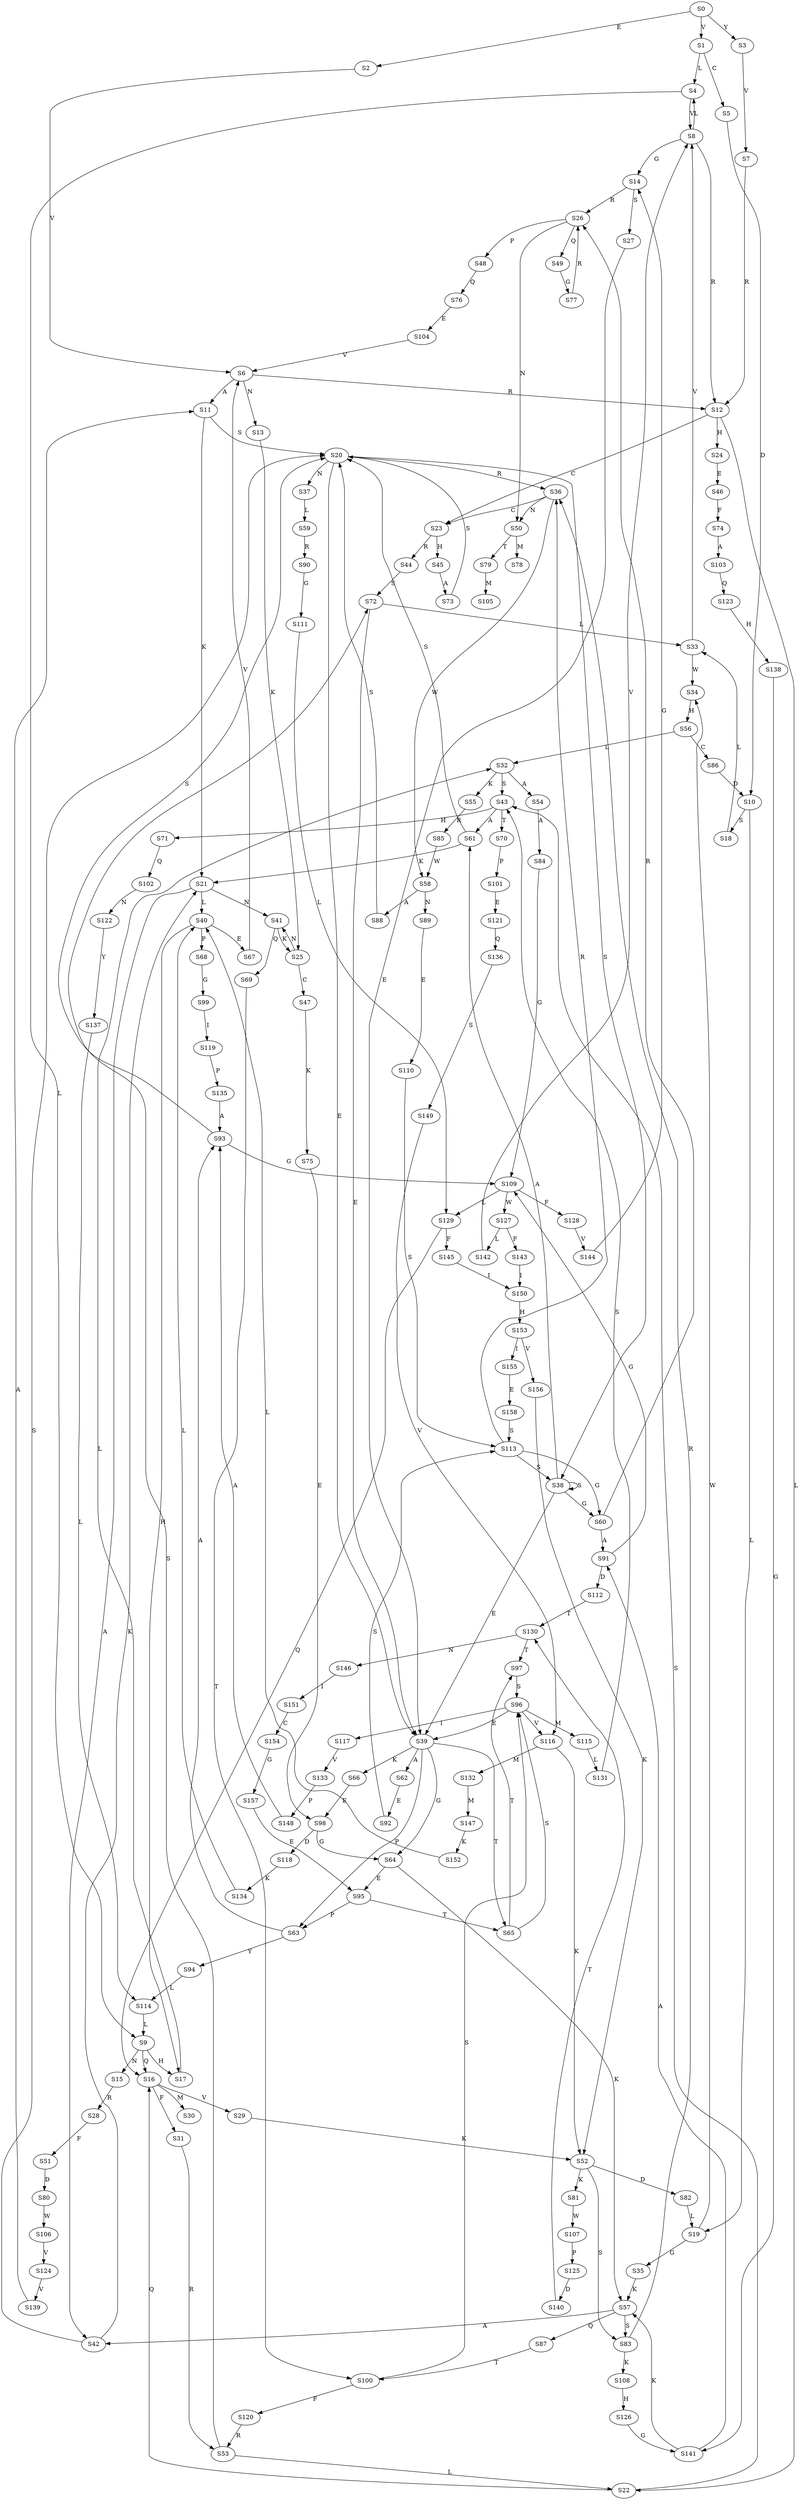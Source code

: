strict digraph  {
	S0 -> S1 [ label = V ];
	S0 -> S2 [ label = E ];
	S0 -> S3 [ label = Y ];
	S1 -> S4 [ label = L ];
	S1 -> S5 [ label = C ];
	S2 -> S6 [ label = V ];
	S3 -> S7 [ label = V ];
	S4 -> S8 [ label = V ];
	S4 -> S9 [ label = L ];
	S5 -> S10 [ label = D ];
	S6 -> S11 [ label = A ];
	S6 -> S12 [ label = R ];
	S6 -> S13 [ label = N ];
	S7 -> S12 [ label = R ];
	S8 -> S14 [ label = G ];
	S8 -> S4 [ label = L ];
	S8 -> S12 [ label = R ];
	S9 -> S15 [ label = N ];
	S9 -> S16 [ label = Q ];
	S9 -> S17 [ label = H ];
	S10 -> S18 [ label = S ];
	S10 -> S19 [ label = L ];
	S11 -> S20 [ label = S ];
	S11 -> S21 [ label = K ];
	S12 -> S22 [ label = L ];
	S12 -> S23 [ label = C ];
	S12 -> S24 [ label = H ];
	S13 -> S25 [ label = K ];
	S14 -> S26 [ label = R ];
	S14 -> S27 [ label = S ];
	S15 -> S28 [ label = R ];
	S16 -> S29 [ label = V ];
	S16 -> S30 [ label = M ];
	S16 -> S31 [ label = F ];
	S17 -> S32 [ label = L ];
	S18 -> S33 [ label = L ];
	S19 -> S34 [ label = W ];
	S19 -> S35 [ label = G ];
	S20 -> S36 [ label = R ];
	S20 -> S37 [ label = N ];
	S20 -> S38 [ label = S ];
	S20 -> S39 [ label = E ];
	S21 -> S40 [ label = L ];
	S21 -> S41 [ label = N ];
	S21 -> S42 [ label = A ];
	S22 -> S43 [ label = S ];
	S22 -> S16 [ label = Q ];
	S23 -> S44 [ label = R ];
	S23 -> S45 [ label = H ];
	S24 -> S46 [ label = E ];
	S25 -> S47 [ label = C ];
	S25 -> S41 [ label = N ];
	S26 -> S48 [ label = P ];
	S26 -> S49 [ label = Q ];
	S26 -> S50 [ label = N ];
	S27 -> S39 [ label = E ];
	S28 -> S51 [ label = F ];
	S29 -> S52 [ label = K ];
	S31 -> S53 [ label = R ];
	S32 -> S54 [ label = A ];
	S32 -> S43 [ label = S ];
	S32 -> S55 [ label = K ];
	S33 -> S34 [ label = W ];
	S33 -> S8 [ label = V ];
	S34 -> S56 [ label = H ];
	S35 -> S57 [ label = K ];
	S36 -> S58 [ label = W ];
	S36 -> S23 [ label = C ];
	S36 -> S50 [ label = N ];
	S37 -> S59 [ label = L ];
	S38 -> S60 [ label = G ];
	S38 -> S61 [ label = A ];
	S38 -> S39 [ label = E ];
	S38 -> S38 [ label = S ];
	S39 -> S62 [ label = A ];
	S39 -> S63 [ label = P ];
	S39 -> S64 [ label = G ];
	S39 -> S65 [ label = T ];
	S39 -> S66 [ label = K ];
	S40 -> S67 [ label = E ];
	S40 -> S68 [ label = P ];
	S40 -> S17 [ label = H ];
	S41 -> S69 [ label = Q ];
	S41 -> S25 [ label = K ];
	S42 -> S20 [ label = S ];
	S42 -> S21 [ label = K ];
	S43 -> S61 [ label = A ];
	S43 -> S70 [ label = T ];
	S43 -> S71 [ label = H ];
	S44 -> S72 [ label = S ];
	S45 -> S73 [ label = A ];
	S46 -> S74 [ label = F ];
	S47 -> S75 [ label = K ];
	S48 -> S76 [ label = Q ];
	S49 -> S77 [ label = G ];
	S50 -> S78 [ label = M ];
	S50 -> S79 [ label = T ];
	S51 -> S80 [ label = D ];
	S52 -> S81 [ label = K ];
	S52 -> S82 [ label = D ];
	S52 -> S83 [ label = S ];
	S53 -> S72 [ label = S ];
	S53 -> S22 [ label = L ];
	S54 -> S84 [ label = A ];
	S55 -> S85 [ label = R ];
	S56 -> S32 [ label = L ];
	S56 -> S86 [ label = C ];
	S57 -> S42 [ label = A ];
	S57 -> S87 [ label = Q ];
	S57 -> S83 [ label = S ];
	S58 -> S88 [ label = A ];
	S58 -> S89 [ label = N ];
	S59 -> S90 [ label = R ];
	S60 -> S26 [ label = R ];
	S60 -> S91 [ label = A ];
	S61 -> S21 [ label = K ];
	S61 -> S20 [ label = S ];
	S62 -> S92 [ label = E ];
	S63 -> S93 [ label = A ];
	S63 -> S94 [ label = Y ];
	S64 -> S95 [ label = E ];
	S64 -> S57 [ label = K ];
	S65 -> S96 [ label = S ];
	S65 -> S97 [ label = T ];
	S66 -> S98 [ label = E ];
	S67 -> S6 [ label = V ];
	S68 -> S99 [ label = G ];
	S69 -> S100 [ label = T ];
	S70 -> S101 [ label = P ];
	S71 -> S102 [ label = Q ];
	S72 -> S39 [ label = E ];
	S72 -> S33 [ label = L ];
	S73 -> S20 [ label = S ];
	S74 -> S103 [ label = A ];
	S75 -> S98 [ label = E ];
	S76 -> S104 [ label = E ];
	S77 -> S26 [ label = R ];
	S79 -> S105 [ label = M ];
	S80 -> S106 [ label = W ];
	S81 -> S107 [ label = W ];
	S82 -> S19 [ label = L ];
	S83 -> S36 [ label = R ];
	S83 -> S108 [ label = K ];
	S84 -> S109 [ label = G ];
	S85 -> S58 [ label = W ];
	S86 -> S10 [ label = D ];
	S87 -> S100 [ label = T ];
	S88 -> S20 [ label = S ];
	S89 -> S110 [ label = E ];
	S90 -> S111 [ label = G ];
	S91 -> S109 [ label = G ];
	S91 -> S112 [ label = D ];
	S92 -> S113 [ label = S ];
	S93 -> S109 [ label = G ];
	S93 -> S20 [ label = S ];
	S94 -> S114 [ label = L ];
	S95 -> S65 [ label = T ];
	S95 -> S63 [ label = P ];
	S96 -> S115 [ label = M ];
	S96 -> S39 [ label = E ];
	S96 -> S116 [ label = V ];
	S96 -> S117 [ label = I ];
	S97 -> S96 [ label = S ];
	S98 -> S118 [ label = D ];
	S98 -> S64 [ label = G ];
	S99 -> S119 [ label = I ];
	S100 -> S120 [ label = F ];
	S100 -> S96 [ label = S ];
	S101 -> S121 [ label = E ];
	S102 -> S122 [ label = N ];
	S103 -> S123 [ label = Q ];
	S104 -> S6 [ label = V ];
	S106 -> S124 [ label = V ];
	S107 -> S125 [ label = P ];
	S108 -> S126 [ label = H ];
	S109 -> S127 [ label = W ];
	S109 -> S128 [ label = F ];
	S109 -> S129 [ label = L ];
	S110 -> S113 [ label = S ];
	S111 -> S129 [ label = L ];
	S112 -> S130 [ label = T ];
	S113 -> S36 [ label = R ];
	S113 -> S60 [ label = G ];
	S113 -> S38 [ label = S ];
	S114 -> S9 [ label = L ];
	S115 -> S131 [ label = L ];
	S116 -> S132 [ label = M ];
	S116 -> S52 [ label = K ];
	S117 -> S133 [ label = V ];
	S118 -> S134 [ label = K ];
	S119 -> S135 [ label = P ];
	S120 -> S53 [ label = R ];
	S121 -> S136 [ label = Q ];
	S122 -> S137 [ label = Y ];
	S123 -> S138 [ label = H ];
	S124 -> S139 [ label = V ];
	S125 -> S140 [ label = D ];
	S126 -> S141 [ label = G ];
	S127 -> S142 [ label = L ];
	S127 -> S143 [ label = F ];
	S128 -> S144 [ label = V ];
	S129 -> S16 [ label = Q ];
	S129 -> S145 [ label = F ];
	S130 -> S97 [ label = T ];
	S130 -> S146 [ label = N ];
	S131 -> S43 [ label = S ];
	S132 -> S147 [ label = M ];
	S133 -> S148 [ label = P ];
	S134 -> S40 [ label = L ];
	S135 -> S93 [ label = A ];
	S136 -> S149 [ label = S ];
	S137 -> S114 [ label = L ];
	S138 -> S141 [ label = G ];
	S139 -> S11 [ label = A ];
	S140 -> S130 [ label = T ];
	S141 -> S57 [ label = K ];
	S141 -> S91 [ label = A ];
	S142 -> S8 [ label = V ];
	S143 -> S150 [ label = I ];
	S144 -> S14 [ label = G ];
	S145 -> S150 [ label = I ];
	S146 -> S151 [ label = I ];
	S147 -> S152 [ label = K ];
	S148 -> S93 [ label = A ];
	S149 -> S116 [ label = V ];
	S150 -> S153 [ label = H ];
	S151 -> S154 [ label = C ];
	S152 -> S40 [ label = L ];
	S153 -> S155 [ label = I ];
	S153 -> S156 [ label = V ];
	S154 -> S157 [ label = G ];
	S155 -> S158 [ label = E ];
	S156 -> S52 [ label = K ];
	S157 -> S95 [ label = E ];
	S158 -> S113 [ label = S ];
}
